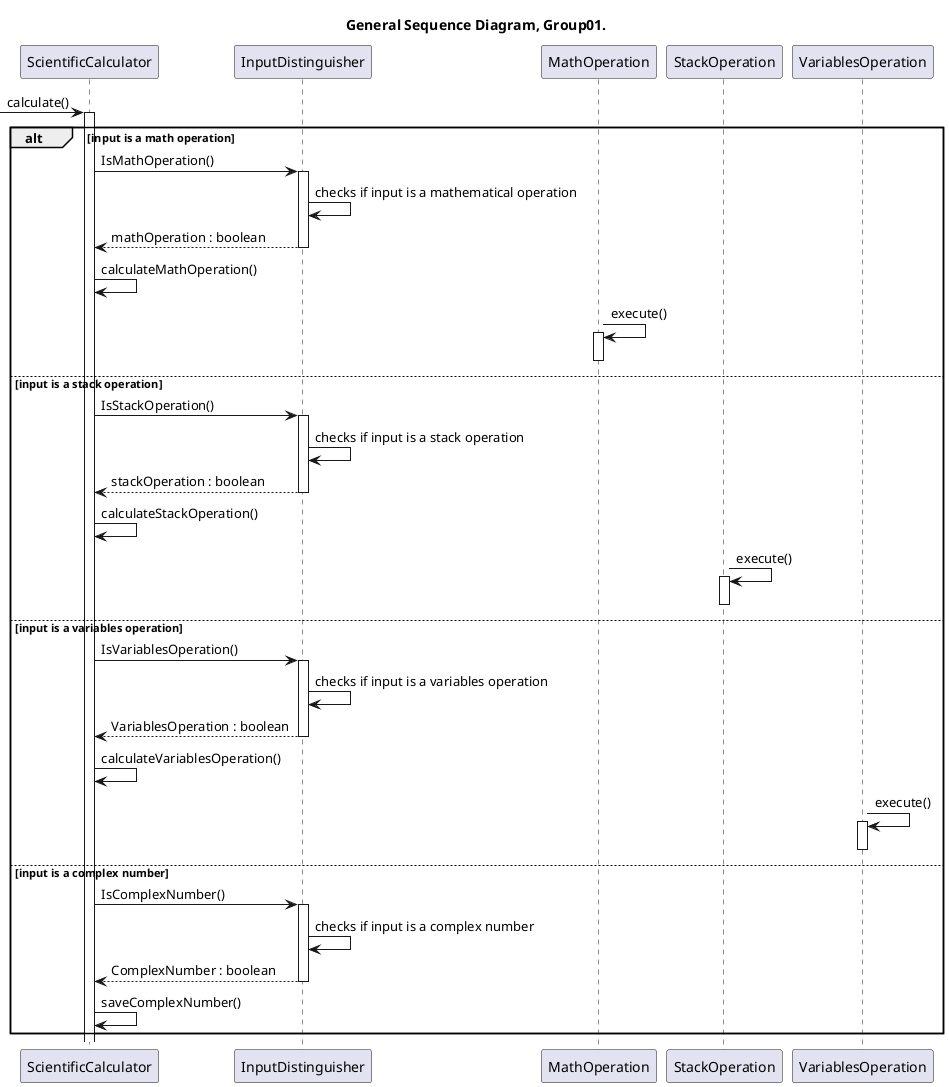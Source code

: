 @startuml General_SequenceDiagram_Group01

title General Sequence Diagram, Group01.

participant ScientificCalculator as calc
participant InputDistinguisher as input
participant MathOperation as math
participant StackOperation as stack
participant VariablesOperation as Variables

-> calc:calculate()
activate calc


' math op case starts
alt input is a math operation

calc -> input : IsMathOperation()
activate input
input -> input : checks if input is a mathematical operation
input --> calc : mathOperation : boolean
deactivate input

calc -> calc : calculateMathOperation()
math -> math : execute()
activate math
deactivate math


' stack op case starts
else input is a stack operation

calc -> input : IsStackOperation()
activate input
input -> input : checks if input is a stack operation
input --> calc : stackOperation : boolean
deactivate input

calc -> calc : calculateStackOperation()
stack -> stack : execute()
activate stack
deactivate stack


' variables op case starts
else input is a variables operation

calc -> input : IsVariablesOperation()
activate input
input -> input : checks if input is a variables operation
input --> calc : VariablesOperation : boolean
deactivate input

calc -> calc : calculateVariablesOperation()
Variables -> Variables : execute()
activate Variables
deactivate Variables


' complex number case starts
else input is a complex number 

calc -> input : IsComplexNumber()
activate input
input -> input : checks if input is a complex number
input --> calc : ComplexNumber : boolean
deactivate input

calc -> calc : saveComplexNumber()

end

@enduml